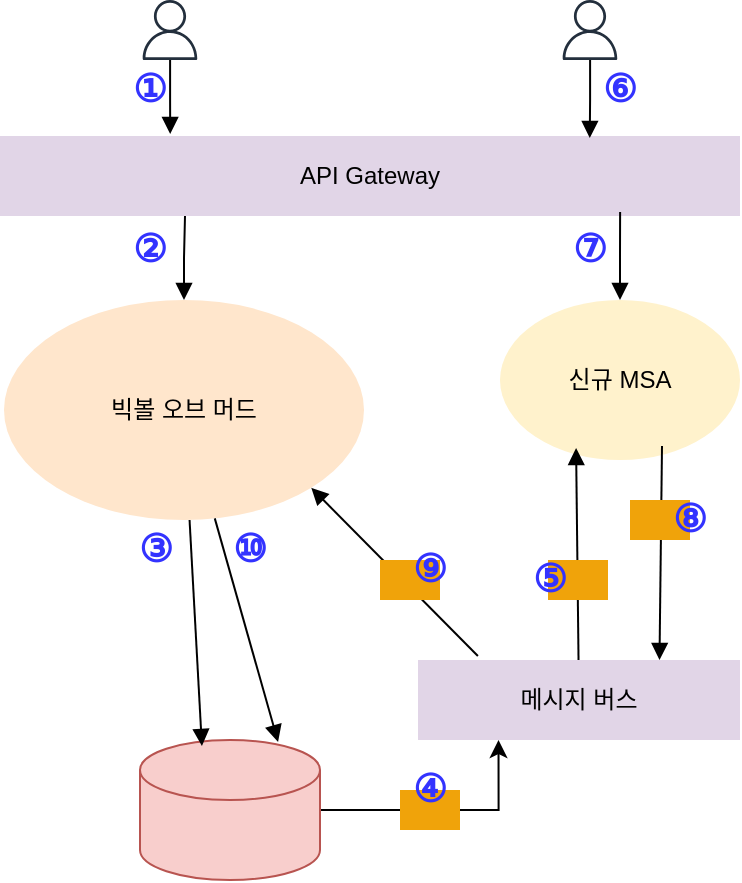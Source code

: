 <mxfile version="26.1.1">
  <diagram name="Page-1" id="Xchld1Nz4GsxReiWtjaL">
    <mxGraphModel dx="794" dy="878" grid="1" gridSize="10" guides="1" tooltips="1" connect="1" arrows="1" fold="1" page="1" pageScale="1" pageWidth="827" pageHeight="1169" math="0" shadow="0">
      <root>
        <mxCell id="0" />
        <mxCell id="1" parent="0" />
        <mxCell id="uTukEFcZMju4Uc6lgoSs-1" value="API Gateway" style="rounded=0;whiteSpace=wrap;html=1;fillColor=#e1d5e7;strokeColor=none;" vertex="1" parent="1">
          <mxGeometry x="110" y="168" width="370" height="40" as="geometry" />
        </mxCell>
        <mxCell id="uTukEFcZMju4Uc6lgoSs-2" value="신규 MSA" style="ellipse;whiteSpace=wrap;html=1;fillColor=#fff2cc;strokeColor=none;" vertex="1" parent="1">
          <mxGeometry x="360" y="250" width="120" height="80" as="geometry" />
        </mxCell>
        <mxCell id="uTukEFcZMju4Uc6lgoSs-13" style="edgeStyle=orthogonalEdgeStyle;rounded=0;orthogonalLoop=1;jettySize=auto;html=1;entryX=0.25;entryY=1;entryDx=0;entryDy=0;startArrow=block;startFill=1;endArrow=none;" edge="1" parent="1" source="uTukEFcZMju4Uc6lgoSs-3" target="uTukEFcZMju4Uc6lgoSs-1">
          <mxGeometry relative="1" as="geometry" />
        </mxCell>
        <mxCell id="uTukEFcZMju4Uc6lgoSs-3" value="빅볼 오브 머드" style="ellipse;whiteSpace=wrap;html=1;fillColor=#ffe6cc;strokeColor=none;" vertex="1" parent="1">
          <mxGeometry x="112" y="250" width="180" height="110" as="geometry" />
        </mxCell>
        <mxCell id="uTukEFcZMju4Uc6lgoSs-4" value="메시지 버스" style="rounded=0;whiteSpace=wrap;html=1;fillColor=#e1d5e7;strokeColor=none;" vertex="1" parent="1">
          <mxGeometry x="319" y="430" width="161" height="40" as="geometry" />
        </mxCell>
        <mxCell id="uTukEFcZMju4Uc6lgoSs-20" style="edgeStyle=orthogonalEdgeStyle;rounded=0;orthogonalLoop=1;jettySize=auto;html=1;entryX=0.25;entryY=1;entryDx=0;entryDy=0;" edge="1" parent="1" source="uTukEFcZMju4Uc6lgoSs-5" target="uTukEFcZMju4Uc6lgoSs-4">
          <mxGeometry relative="1" as="geometry" />
        </mxCell>
        <mxCell id="uTukEFcZMju4Uc6lgoSs-5" value="" style="shape=cylinder3;whiteSpace=wrap;html=1;boundedLbl=1;backgroundOutline=1;size=15;fillColor=#f8cecc;strokeColor=#b85450;" vertex="1" parent="1">
          <mxGeometry x="180" y="470" width="90" height="70" as="geometry" />
        </mxCell>
        <mxCell id="uTukEFcZMju4Uc6lgoSs-8" value="" style="sketch=0;outlineConnect=0;fontColor=#232F3E;gradientColor=none;fillColor=#232F3D;strokeColor=none;dashed=0;verticalLabelPosition=bottom;verticalAlign=top;align=center;html=1;fontSize=12;fontStyle=0;aspect=fixed;pointerEvents=1;shape=mxgraph.aws4.user;" vertex="1" parent="1">
          <mxGeometry x="390" y="100" width="30" height="30" as="geometry" />
        </mxCell>
        <mxCell id="uTukEFcZMju4Uc6lgoSs-9" value="" style="sketch=0;outlineConnect=0;fontColor=#232F3E;gradientColor=none;fillColor=#232F3D;strokeColor=none;dashed=0;verticalLabelPosition=bottom;verticalAlign=top;align=center;html=1;fontSize=12;fontStyle=0;aspect=fixed;pointerEvents=1;shape=mxgraph.aws4.user;" vertex="1" parent="1">
          <mxGeometry x="180" y="100" width="30" height="30" as="geometry" />
        </mxCell>
        <mxCell id="uTukEFcZMju4Uc6lgoSs-10" style="edgeStyle=orthogonalEdgeStyle;rounded=0;orthogonalLoop=1;jettySize=auto;html=1;entryX=0.23;entryY=-0.025;entryDx=0;entryDy=0;entryPerimeter=0;endArrow=block;endFill=1;" edge="1" parent="1" source="uTukEFcZMju4Uc6lgoSs-9" target="uTukEFcZMju4Uc6lgoSs-1">
          <mxGeometry relative="1" as="geometry" />
        </mxCell>
        <mxCell id="uTukEFcZMju4Uc6lgoSs-11" style="edgeStyle=orthogonalEdgeStyle;rounded=0;orthogonalLoop=1;jettySize=auto;html=1;entryX=0.797;entryY=0.025;entryDx=0;entryDy=0;entryPerimeter=0;endArrow=block;endFill=1;" edge="1" parent="1" source="uTukEFcZMju4Uc6lgoSs-8" target="uTukEFcZMju4Uc6lgoSs-1">
          <mxGeometry relative="1" as="geometry" />
        </mxCell>
        <mxCell id="uTukEFcZMju4Uc6lgoSs-15" style="edgeStyle=orthogonalEdgeStyle;rounded=0;orthogonalLoop=1;jettySize=auto;html=1;entryX=0.838;entryY=0.95;entryDx=0;entryDy=0;entryPerimeter=0;startArrow=block;startFill=1;endArrow=none;" edge="1" parent="1" source="uTukEFcZMju4Uc6lgoSs-2" target="uTukEFcZMju4Uc6lgoSs-1">
          <mxGeometry relative="1" as="geometry" />
        </mxCell>
        <mxCell id="uTukEFcZMju4Uc6lgoSs-16" style="rounded=0;orthogonalLoop=1;jettySize=auto;html=1;entryX=0.344;entryY=0.043;entryDx=0;entryDy=0;entryPerimeter=0;endArrow=block;endFill=1;" edge="1" parent="1" source="uTukEFcZMju4Uc6lgoSs-3" target="uTukEFcZMju4Uc6lgoSs-5">
          <mxGeometry relative="1" as="geometry" />
        </mxCell>
        <mxCell id="uTukEFcZMju4Uc6lgoSs-17" style="rounded=0;orthogonalLoop=1;jettySize=auto;html=1;entryX=0.767;entryY=0.014;entryDx=0;entryDy=0;entryPerimeter=0;endArrow=block;endFill=1;" edge="1" parent="1" source="uTukEFcZMju4Uc6lgoSs-3" target="uTukEFcZMju4Uc6lgoSs-5">
          <mxGeometry relative="1" as="geometry" />
        </mxCell>
        <mxCell id="uTukEFcZMju4Uc6lgoSs-18" value="" style="rounded=0;whiteSpace=wrap;html=1;fillColor=#f0a30a;fontColor=#000000;strokeColor=none;" vertex="1" parent="1">
          <mxGeometry x="310" y="495" width="30" height="20" as="geometry" />
        </mxCell>
        <mxCell id="uTukEFcZMju4Uc6lgoSs-25" style="rounded=0;orthogonalLoop=1;jettySize=auto;html=1;exitX=1;exitY=1;exitDx=0;exitDy=0;entryX=0.186;entryY=-0.05;entryDx=0;entryDy=0;entryPerimeter=0;startArrow=block;startFill=1;endArrow=none;" edge="1" parent="1" source="uTukEFcZMju4Uc6lgoSs-3" target="uTukEFcZMju4Uc6lgoSs-4">
          <mxGeometry relative="1" as="geometry" />
        </mxCell>
        <mxCell id="uTukEFcZMju4Uc6lgoSs-26" style="rounded=0;orthogonalLoop=1;jettySize=auto;html=1;entryX=0.317;entryY=0.925;entryDx=0;entryDy=0;entryPerimeter=0;endArrow=block;endFill=1;" edge="1" parent="1" source="uTukEFcZMju4Uc6lgoSs-4" target="uTukEFcZMju4Uc6lgoSs-2">
          <mxGeometry relative="1" as="geometry" />
        </mxCell>
        <mxCell id="uTukEFcZMju4Uc6lgoSs-27" style="rounded=0;orthogonalLoop=1;jettySize=auto;html=1;exitX=0.75;exitY=0;exitDx=0;exitDy=0;entryX=0.675;entryY=0.913;entryDx=0;entryDy=0;entryPerimeter=0;endArrow=none;endFill=1;startArrow=block;startFill=1;" edge="1" parent="1" source="uTukEFcZMju4Uc6lgoSs-4" target="uTukEFcZMju4Uc6lgoSs-2">
          <mxGeometry relative="1" as="geometry" />
        </mxCell>
        <mxCell id="uTukEFcZMju4Uc6lgoSs-24" value="" style="rounded=0;whiteSpace=wrap;html=1;fillColor=#f0a30a;fontColor=#000000;strokeColor=none;" vertex="1" parent="1">
          <mxGeometry x="300" y="380" width="30" height="20" as="geometry" />
        </mxCell>
        <mxCell id="uTukEFcZMju4Uc6lgoSs-23" value="" style="rounded=0;whiteSpace=wrap;html=1;fillColor=#f0a30a;fontColor=#000000;strokeColor=none;" vertex="1" parent="1">
          <mxGeometry x="384" y="380" width="30" height="20" as="geometry" />
        </mxCell>
        <mxCell id="uTukEFcZMju4Uc6lgoSs-22" value="" style="rounded=0;whiteSpace=wrap;html=1;fillColor=#f0a30a;fontColor=#000000;strokeColor=none;" vertex="1" parent="1">
          <mxGeometry x="425" y="350" width="30" height="20" as="geometry" />
        </mxCell>
        <mxCell id="uTukEFcZMju4Uc6lgoSs-29" value="&lt;b&gt;&lt;font style=&quot;font-size: 19px;&quot;&gt;①&lt;/font&gt;&lt;/b&gt;" style="text;html=1;align=center;verticalAlign=middle;whiteSpace=wrap;rounded=0;fontColor=#3333FF;" vertex="1" parent="1">
          <mxGeometry x="170" y="130" width="30" height="30" as="geometry" />
        </mxCell>
        <mxCell id="uTukEFcZMju4Uc6lgoSs-30" value="&lt;b&gt;&lt;font style=&quot;font-size: 19px;&quot;&gt;②&lt;/font&gt;&lt;/b&gt;" style="text;html=1;align=center;verticalAlign=middle;whiteSpace=wrap;rounded=0;fontColor=#3333FF;" vertex="1" parent="1">
          <mxGeometry x="170" y="210" width="30" height="30" as="geometry" />
        </mxCell>
        <mxCell id="uTukEFcZMju4Uc6lgoSs-31" value="&lt;b&gt;&lt;font style=&quot;font-size: 19px;&quot;&gt;⑥&lt;/font&gt;&lt;/b&gt;" style="text;html=1;align=center;verticalAlign=middle;whiteSpace=wrap;rounded=0;fontColor=#3333FF;" vertex="1" parent="1">
          <mxGeometry x="405" y="130" width="30" height="30" as="geometry" />
        </mxCell>
        <mxCell id="uTukEFcZMju4Uc6lgoSs-32" value="&lt;b&gt;&lt;font style=&quot;font-size: 19px;&quot;&gt;④&lt;/font&gt;&lt;/b&gt;" style="text;html=1;align=center;verticalAlign=middle;whiteSpace=wrap;rounded=0;fontColor=#3333FF;" vertex="1" parent="1">
          <mxGeometry x="310" y="480" width="30" height="30" as="geometry" />
        </mxCell>
        <mxCell id="uTukEFcZMju4Uc6lgoSs-33" value="&lt;b&gt;&lt;font style=&quot;font-size: 19px;&quot;&gt;③&lt;/font&gt;&lt;/b&gt;" style="text;html=1;align=center;verticalAlign=middle;whiteSpace=wrap;rounded=0;fontColor=#3333FF;" vertex="1" parent="1">
          <mxGeometry x="173" y="360" width="30" height="30" as="geometry" />
        </mxCell>
        <mxCell id="uTukEFcZMju4Uc6lgoSs-34" value="&lt;b&gt;&lt;font style=&quot;font-size: 19px;&quot;&gt;⑤&lt;/font&gt;&lt;/b&gt;" style="text;html=1;align=center;verticalAlign=middle;whiteSpace=wrap;rounded=0;fontColor=#3333FF;" vertex="1" parent="1">
          <mxGeometry x="370" y="375" width="30" height="30" as="geometry" />
        </mxCell>
        <mxCell id="uTukEFcZMju4Uc6lgoSs-35" value="&lt;b&gt;&lt;font style=&quot;font-size: 19px;&quot;&gt;⑨&lt;/font&gt;&lt;/b&gt;" style="text;html=1;align=center;verticalAlign=middle;whiteSpace=wrap;rounded=0;fontColor=#3333FF;" vertex="1" parent="1">
          <mxGeometry x="310" y="370" width="30" height="30" as="geometry" />
        </mxCell>
        <mxCell id="uTukEFcZMju4Uc6lgoSs-36" value="&lt;b&gt;&lt;font style=&quot;font-size: 19px;&quot;&gt;⑦&lt;/font&gt;&lt;/b&gt;" style="text;html=1;align=center;verticalAlign=middle;whiteSpace=wrap;rounded=0;fontColor=#3333FF;" vertex="1" parent="1">
          <mxGeometry x="390" y="210" width="30" height="30" as="geometry" />
        </mxCell>
        <mxCell id="uTukEFcZMju4Uc6lgoSs-37" value="&lt;b&gt;&lt;font style=&quot;font-size: 19px;&quot;&gt;⑩&lt;/font&gt;&lt;/b&gt;" style="text;html=1;align=center;verticalAlign=middle;whiteSpace=wrap;rounded=0;fontColor=#3333FF;" vertex="1" parent="1">
          <mxGeometry x="220" y="360" width="30" height="30" as="geometry" />
        </mxCell>
        <mxCell id="uTukEFcZMju4Uc6lgoSs-38" value="&lt;b&gt;&lt;font style=&quot;font-size: 19px;&quot;&gt;⑧&lt;/font&gt;&lt;/b&gt;" style="text;html=1;align=center;verticalAlign=middle;whiteSpace=wrap;rounded=0;fontColor=#3333FF;" vertex="1" parent="1">
          <mxGeometry x="440" y="345" width="30" height="30" as="geometry" />
        </mxCell>
      </root>
    </mxGraphModel>
  </diagram>
</mxfile>
